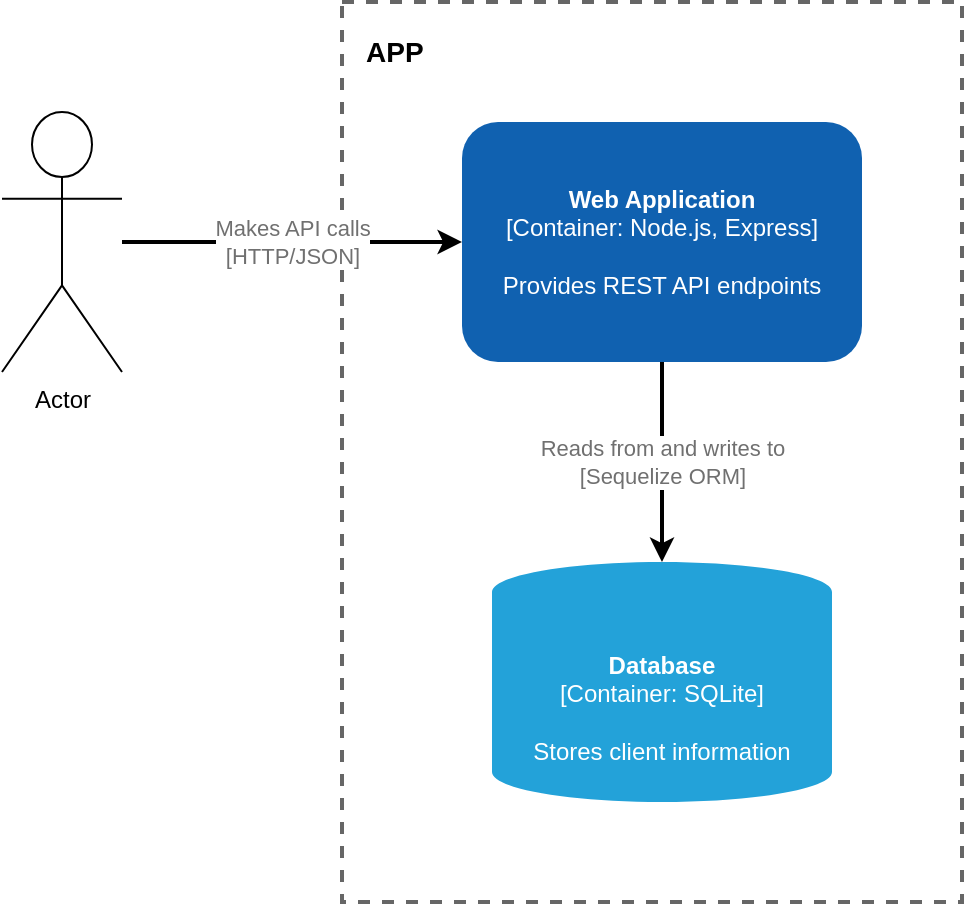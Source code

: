 <mxfile version="27.1.4">
  <diagram name="C4-Level2-Container" id="c4acf3e9-155e-7222-9cf6-157b1a14988f">
    <mxGraphModel dx="1809" dy="1110" grid="1" gridSize="10" guides="1" tooltips="1" connect="1" arrows="1" fold="1" page="1" pageScale="1" pageWidth="827" pageHeight="1169" math="0" shadow="0">
      <root>
        <mxCell id="0" />
        <mxCell id="1" parent="0" />
        <mxCell id="systemBoundary" value="APP" style="fillColor=none;strokeColor=#666666;strokeWidth=2;dashed=1;align=left;verticalAlign=top;fontStyle=1;fontSize=14;spacingLeft=10;spacingTop=10;" parent="1" vertex="1">
          <mxGeometry x="380" y="100" width="310" height="450" as="geometry" />
        </mxCell>
        <mxCell id="webApp" value="&lt;b&gt;Web Application&lt;/b&gt;&lt;br&gt;[Container: Node.js, Express]&lt;br&gt;&lt;br&gt;Provides REST API endpoints" style="rounded=1;whiteSpace=wrap;html=1;fillColor=#1061B0;strokeColor=none;fontColor=#ffffff;align=center;verticalAlign=middle;fontStyle=0;fontSize=12;" parent="1" vertex="1">
          <mxGeometry x="440" y="160" width="200" height="120" as="geometry" />
        </mxCell>
        <mxCell id="database" value="&lt;b&gt;Database&lt;/b&gt;&lt;br&gt;[Container: SQLite]&lt;br&gt;&lt;br&gt;Stores client information" style="shape=cylinder3;whiteSpace=wrap;html=1;boundedLbl=1;backgroundOutline=1;size=15;fillColor=#23A2D9;strokeColor=none;fontColor=#ffffff;align=center;verticalAlign=middle;" parent="1" vertex="1">
          <mxGeometry x="455" y="380" width="170" height="120" as="geometry" />
        </mxCell>
        <mxCell id="rel1" value="Makes API calls&lt;br&gt;[HTTP/JSON]" style="edgeStyle=orthogonalEdgeStyle;rounded=0;orthogonalLoop=1;jettySize=auto;html=1;strokeWidth=2;fontColor=#707070;jumpStyle=none;" parent="1" source="ao8eyfxHeOA3MJCErqGJ-1" target="webApp" edge="1">
          <mxGeometry relative="1" as="geometry">
            <mxPoint x="300" y="210" as="sourcePoint" />
          </mxGeometry>
        </mxCell>
        <mxCell id="rel2" value="Reads from and writes to&lt;br&gt;[Sequelize ORM]" style="edgeStyle=orthogonalEdgeStyle;rounded=0;orthogonalLoop=1;jettySize=auto;html=1;strokeWidth=2;fontColor=#707070;jumpStyle=none;" parent="1" source="webApp" target="database" edge="1">
          <mxGeometry relative="1" as="geometry" />
        </mxCell>
        <mxCell id="ao8eyfxHeOA3MJCErqGJ-1" value="Actor" style="shape=umlActor;verticalLabelPosition=bottom;verticalAlign=top;html=1;outlineConnect=0;" vertex="1" parent="1">
          <mxGeometry x="210" y="155" width="60" height="130" as="geometry" />
        </mxCell>
      </root>
    </mxGraphModel>
  </diagram>
</mxfile>
